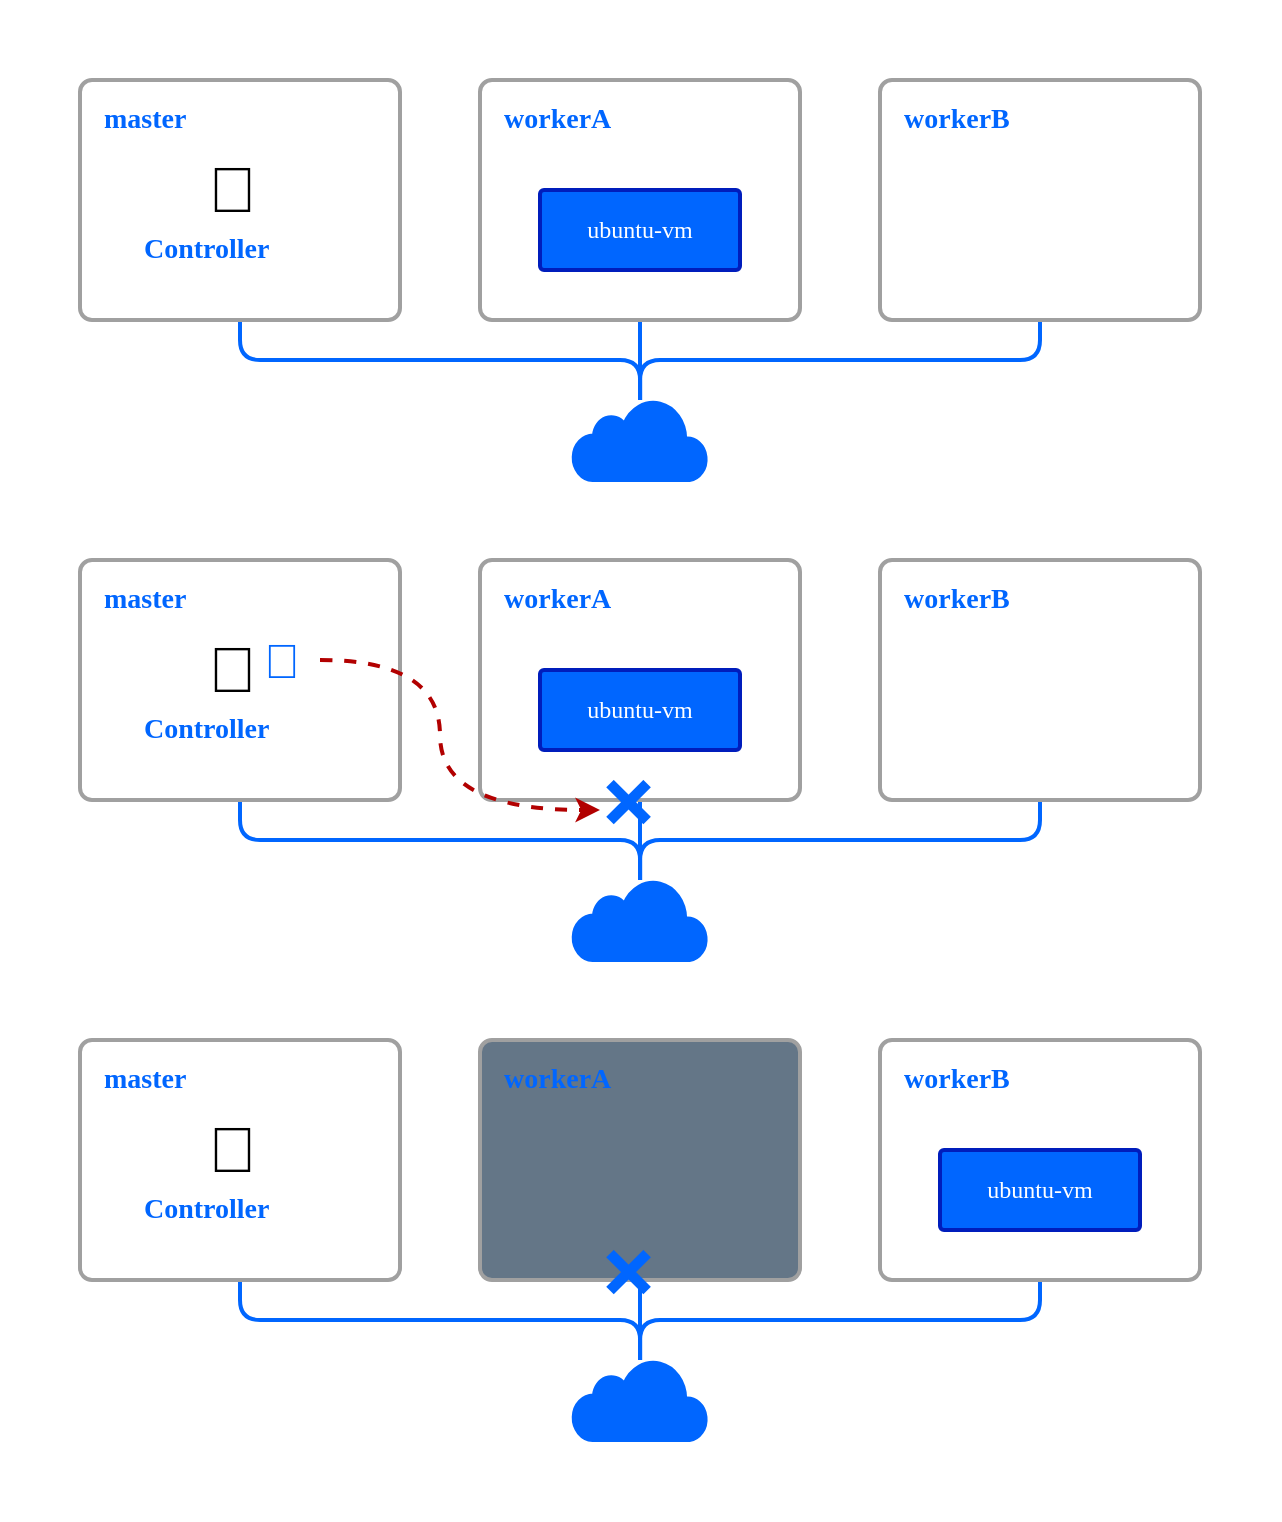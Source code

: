<mxfile>
    <diagram id="6EXt89o7fHejoy0miyVt" name="Page-1">
        <mxGraphModel dx="2581" dy="618" grid="1" gridSize="10" guides="1" tooltips="1" connect="1" arrows="1" fold="1" page="1" pageScale="1" pageWidth="850" pageHeight="1100" math="0" shadow="0">
            <root>
                <mxCell id="0"/>
                <mxCell id="1" parent="0"/>
                <mxCell id="53" value="" style="rounded=0;whiteSpace=wrap;html=1;fontFamily=JetBrains Mono;fontSource=https%3A%2F%2Ffonts.googleapis.com%2Fcss%3Ffamily%3DJetBrains%2BMono;fontSize=7;fillColor=#FFFFFF;textOpacity=10;strokeColor=none;" parent="1" vertex="1">
                    <mxGeometry y="80" width="640" height="760" as="geometry"/>
                </mxCell>
                <mxCell id="80" style="edgeStyle=none;html=1;exitX=0.5;exitY=1;exitDx=0;exitDy=0;strokeColor=#0066FF;strokeWidth=2;fontSize=32;fontColor=#0066FF;endArrow=none;endFill=0;" parent="1" source="43" target="77" edge="1">
                    <mxGeometry relative="1" as="geometry"/>
                </mxCell>
                <mxCell id="43" value="" style="rounded=1;whiteSpace=wrap;html=1;arcSize=5;strokeWidth=2;fontFamily=JetBrains Mono;fontSource=https%3A%2F%2Ffonts.googleapis.com%2Fcss%3Ffamily%3DJetBrains%2BMono;fillColor=#FFFFFF;strokeColor=#A0A0A0;" parent="1" vertex="1">
                    <mxGeometry x="240" y="120" width="160" height="120" as="geometry"/>
                </mxCell>
                <mxCell id="44" value="workerA" style="text;html=1;align=left;verticalAlign=middle;whiteSpace=wrap;rounded=0;strokeWidth=2;fontFamily=JetBrains Mono;fontSource=https%3A%2F%2Ffonts.googleapis.com%2Fcss%3Ffamily%3DJetBrains%2BMono;fontSize=14;fontStyle=1;fontColor=#0066FF;" parent="1" vertex="1">
                    <mxGeometry x="250" y="130" width="60" height="20" as="geometry"/>
                </mxCell>
                <mxCell id="81" style="edgeStyle=orthogonalEdgeStyle;html=1;exitX=0.5;exitY=1;exitDx=0;exitDy=0;strokeColor=#0066FF;strokeWidth=2;fontSize=32;fontColor=#0066FF;endArrow=none;endFill=0;" parent="1" source="47" target="77" edge="1">
                    <mxGeometry relative="1" as="geometry"/>
                </mxCell>
                <mxCell id="47" value="" style="rounded=1;whiteSpace=wrap;html=1;arcSize=5;strokeWidth=2;fontFamily=JetBrains Mono;fontSource=https%3A%2F%2Ffonts.googleapis.com%2Fcss%3Ffamily%3DJetBrains%2BMono;fillColor=#FFFFFF;strokeColor=#A0A0A0;" parent="1" vertex="1">
                    <mxGeometry x="440" y="120" width="160" height="120" as="geometry"/>
                </mxCell>
                <mxCell id="48" value="workerB" style="text;html=1;align=left;verticalAlign=middle;whiteSpace=wrap;rounded=0;strokeWidth=2;fontFamily=JetBrains Mono;fontSource=https%3A%2F%2Ffonts.googleapis.com%2Fcss%3Ffamily%3DJetBrains%2BMono;fontSize=14;fontStyle=1;fontColor=#0066FF;" parent="1" vertex="1">
                    <mxGeometry x="450" y="130" width="60" height="20" as="geometry"/>
                </mxCell>
                <mxCell id="78" style="edgeStyle=orthogonalEdgeStyle;html=1;exitX=0.5;exitY=1;exitDx=0;exitDy=0;endArrow=none;endFill=0;fillColor=#a20025;strokeColor=#0066FF;strokeWidth=2;" parent="1" source="74" target="77" edge="1">
                    <mxGeometry relative="1" as="geometry"/>
                </mxCell>
                <mxCell id="74" value="" style="rounded=1;whiteSpace=wrap;html=1;arcSize=5;strokeWidth=2;fontFamily=JetBrains Mono;fontSource=https%3A%2F%2Ffonts.googleapis.com%2Fcss%3Ffamily%3DJetBrains%2BMono;fillColor=#FFFFFF;strokeColor=#A0A0A0;" parent="1" vertex="1">
                    <mxGeometry x="40" y="120" width="160" height="120" as="geometry"/>
                </mxCell>
                <mxCell id="75" value="master" style="text;html=1;align=left;verticalAlign=middle;whiteSpace=wrap;rounded=0;strokeWidth=2;fontFamily=JetBrains Mono;fontSource=https%3A%2F%2Ffonts.googleapis.com%2Fcss%3Ffamily%3DJetBrains%2BMono;fontSize=14;fontStyle=1;fontColor=#0066FF;" parent="1" vertex="1">
                    <mxGeometry x="50" y="130" width="60" height="20" as="geometry"/>
                </mxCell>
                <mxCell id="77" value="" style="html=1;verticalLabelPosition=bottom;align=center;labelBackgroundColor=#ffffff;verticalAlign=top;strokeWidth=2;strokeColor=#0066FF;shadow=0;dashed=0;shape=mxgraph.ios7.icons.cloud;fillColor=#0066FF;" parent="1" vertex="1">
                    <mxGeometry x="286.66" y="280" width="66.67" height="40" as="geometry"/>
                </mxCell>
                <mxCell id="79" value="&lt;font style=&quot;font-size: 32px;&quot;&gt;🧠&amp;nbsp;&lt;/font&gt;" style="text;html=1;align=center;verticalAlign=middle;resizable=0;points=[];autosize=1;strokeColor=none;fillColor=none;" parent="1" vertex="1">
                    <mxGeometry x="85" y="150" width="70" height="50" as="geometry"/>
                </mxCell>
                <mxCell id="82" value="ubuntu-vm" style="rounded=1;whiteSpace=wrap;html=1;arcSize=5;strokeWidth=2;fontFamily=JetBrains Mono;fontSource=https%3A%2F%2Ffonts.googleapis.com%2Fcss%3Ffamily%3DJetBrains%2BMono;fillColor=#0066FF;fontColor=#ffffff;strokeColor=#001DBC;" parent="1" vertex="1">
                    <mxGeometry x="270" y="175" width="100" height="40" as="geometry"/>
                </mxCell>
                <mxCell id="83" value="Controller" style="text;html=1;align=left;verticalAlign=middle;whiteSpace=wrap;rounded=0;strokeWidth=2;fontFamily=JetBrains Mono;fontSource=https%3A%2F%2Ffonts.googleapis.com%2Fcss%3Ffamily%3DJetBrains%2BMono;fontSize=14;fontStyle=1;fontColor=#0066FF;" parent="1" vertex="1">
                    <mxGeometry x="70" y="195" width="60" height="20" as="geometry"/>
                </mxCell>
                <mxCell id="84" style="edgeStyle=none;html=1;exitX=0.5;exitY=1;exitDx=0;exitDy=0;strokeColor=#0066FF;strokeWidth=2;fontSize=32;fontColor=#0066FF;endArrow=none;endFill=0;" parent="1" source="85" target="93" edge="1">
                    <mxGeometry relative="1" as="geometry"/>
                </mxCell>
                <mxCell id="85" value="" style="rounded=1;whiteSpace=wrap;html=1;arcSize=5;strokeWidth=2;fontFamily=JetBrains Mono;fontSource=https%3A%2F%2Ffonts.googleapis.com%2Fcss%3Ffamily%3DJetBrains%2BMono;fillColor=#FFFFFF;strokeColor=#A0A0A0;" parent="1" vertex="1">
                    <mxGeometry x="240" y="360" width="160" height="120" as="geometry"/>
                </mxCell>
                <mxCell id="86" value="workerA" style="text;html=1;align=left;verticalAlign=middle;whiteSpace=wrap;rounded=0;strokeWidth=2;fontFamily=JetBrains Mono;fontSource=https%3A%2F%2Ffonts.googleapis.com%2Fcss%3Ffamily%3DJetBrains%2BMono;fontSize=14;fontStyle=1;fontColor=#0066FF;" parent="1" vertex="1">
                    <mxGeometry x="250" y="370" width="60" height="20" as="geometry"/>
                </mxCell>
                <mxCell id="87" style="edgeStyle=orthogonalEdgeStyle;html=1;exitX=0.5;exitY=1;exitDx=0;exitDy=0;strokeColor=#0066FF;strokeWidth=2;fontSize=32;fontColor=#0066FF;endArrow=none;endFill=0;" parent="1" source="88" target="93" edge="1">
                    <mxGeometry relative="1" as="geometry"/>
                </mxCell>
                <mxCell id="88" value="" style="rounded=1;whiteSpace=wrap;html=1;arcSize=5;strokeWidth=2;fontFamily=JetBrains Mono;fontSource=https%3A%2F%2Ffonts.googleapis.com%2Fcss%3Ffamily%3DJetBrains%2BMono;fillColor=#FFFFFF;strokeColor=#A0A0A0;" parent="1" vertex="1">
                    <mxGeometry x="440" y="360" width="160" height="120" as="geometry"/>
                </mxCell>
                <mxCell id="89" value="workerB" style="text;html=1;align=left;verticalAlign=middle;whiteSpace=wrap;rounded=0;strokeWidth=2;fontFamily=JetBrains Mono;fontSource=https%3A%2F%2Ffonts.googleapis.com%2Fcss%3Ffamily%3DJetBrains%2BMono;fontSize=14;fontStyle=1;fontColor=#0066FF;" parent="1" vertex="1">
                    <mxGeometry x="450" y="370" width="60" height="20" as="geometry"/>
                </mxCell>
                <mxCell id="90" style="edgeStyle=orthogonalEdgeStyle;html=1;exitX=0.5;exitY=1;exitDx=0;exitDy=0;endArrow=none;endFill=0;fillColor=#a20025;strokeColor=#0066FF;strokeWidth=2;" parent="1" source="91" target="93" edge="1">
                    <mxGeometry relative="1" as="geometry"/>
                </mxCell>
                <mxCell id="91" value="" style="rounded=1;whiteSpace=wrap;html=1;arcSize=5;strokeWidth=2;fontFamily=JetBrains Mono;fontSource=https%3A%2F%2Ffonts.googleapis.com%2Fcss%3Ffamily%3DJetBrains%2BMono;fillColor=#FFFFFF;strokeColor=#A0A0A0;" parent="1" vertex="1">
                    <mxGeometry x="40" y="360" width="160" height="120" as="geometry"/>
                </mxCell>
                <mxCell id="92" value="master" style="text;html=1;align=left;verticalAlign=middle;whiteSpace=wrap;rounded=0;strokeWidth=2;fontFamily=JetBrains Mono;fontSource=https%3A%2F%2Ffonts.googleapis.com%2Fcss%3Ffamily%3DJetBrains%2BMono;fontSize=14;fontStyle=1;fontColor=#0066FF;" parent="1" vertex="1">
                    <mxGeometry x="50" y="370" width="60" height="20" as="geometry"/>
                </mxCell>
                <mxCell id="93" value="" style="html=1;verticalLabelPosition=bottom;align=center;labelBackgroundColor=#ffffff;verticalAlign=top;strokeWidth=2;strokeColor=#0066FF;shadow=0;dashed=0;shape=mxgraph.ios7.icons.cloud;fillColor=#0066FF;" parent="1" vertex="1">
                    <mxGeometry x="286.66" y="520" width="66.67" height="40" as="geometry"/>
                </mxCell>
                <mxCell id="94" value="&lt;font style=&quot;font-size: 32px;&quot;&gt;🧠&amp;nbsp;&lt;/font&gt;" style="text;html=1;align=center;verticalAlign=middle;resizable=0;points=[];autosize=1;strokeColor=none;fillColor=none;" parent="1" vertex="1">
                    <mxGeometry x="85" y="390" width="70" height="50" as="geometry"/>
                </mxCell>
                <mxCell id="95" value="ubuntu-vm" style="rounded=1;whiteSpace=wrap;html=1;arcSize=5;strokeWidth=2;fontFamily=JetBrains Mono;fontSource=https%3A%2F%2Ffonts.googleapis.com%2Fcss%3Ffamily%3DJetBrains%2BMono;fillColor=#0066FF;fontColor=#ffffff;strokeColor=#001DBC;" parent="1" vertex="1">
                    <mxGeometry x="270" y="415" width="100" height="40" as="geometry"/>
                </mxCell>
                <mxCell id="96" value="Controller" style="text;html=1;align=left;verticalAlign=middle;whiteSpace=wrap;rounded=0;strokeWidth=2;fontFamily=JetBrains Mono;fontSource=https%3A%2F%2Ffonts.googleapis.com%2Fcss%3Ffamily%3DJetBrains%2BMono;fontSize=14;fontStyle=1;fontColor=#0066FF;" parent="1" vertex="1">
                    <mxGeometry x="70" y="435" width="60" height="20" as="geometry"/>
                </mxCell>
                <mxCell id="97" value="❌" style="text;whiteSpace=wrap;html=1;fontSize=32;fontColor=#0066FF;" parent="1" vertex="1">
                    <mxGeometry x="300" y="455" width="70" height="60" as="geometry"/>
                </mxCell>
                <mxCell id="116" style="edgeStyle=orthogonalEdgeStyle;html=1;entryX=0;entryY=0.5;entryDx=0;entryDy=0;dashed=1;strokeColor=#B20000;strokeWidth=2;fontSize=7;fontColor=#0066FF;endArrow=classic;endFill=1;curved=1;fillColor=#e51400;" parent="1" source="99" target="97" edge="1">
                    <mxGeometry relative="1" as="geometry">
                        <Array as="points">
                            <mxPoint x="220" y="410"/>
                            <mxPoint x="220" y="485"/>
                        </Array>
                    </mxGeometry>
                </mxCell>
                <mxCell id="99" value="👀" style="text;whiteSpace=wrap;html=1;fontSize=24;fontColor=#0066FF;" parent="1" vertex="1">
                    <mxGeometry x="130" y="390" width="30" height="40" as="geometry"/>
                </mxCell>
                <mxCell id="100" style="edgeStyle=none;html=1;exitX=0.5;exitY=1;exitDx=0;exitDy=0;strokeColor=#0066FF;strokeWidth=2;fontSize=32;fontColor=#0066FF;endArrow=none;endFill=0;" parent="1" source="101" target="109" edge="1">
                    <mxGeometry relative="1" as="geometry"/>
                </mxCell>
                <mxCell id="101" value="" style="rounded=1;whiteSpace=wrap;html=1;arcSize=5;strokeWidth=2;fontFamily=JetBrains Mono;fontSource=https%3A%2F%2Ffonts.googleapis.com%2Fcss%3Ffamily%3DJetBrains%2BMono;fillColor=#647687;fontColor=#ffffff;strokeColor=#A0A0A0;" parent="1" vertex="1">
                    <mxGeometry x="240" y="600" width="160" height="120" as="geometry"/>
                </mxCell>
                <mxCell id="102" value="workerA" style="text;html=1;align=left;verticalAlign=middle;whiteSpace=wrap;rounded=0;strokeWidth=2;fontFamily=JetBrains Mono;fontSource=https%3A%2F%2Ffonts.googleapis.com%2Fcss%3Ffamily%3DJetBrains%2BMono;fontSize=14;fontStyle=1;fontColor=#0066FF;" parent="1" vertex="1">
                    <mxGeometry x="250" y="610" width="60" height="20" as="geometry"/>
                </mxCell>
                <mxCell id="103" style="edgeStyle=orthogonalEdgeStyle;html=1;exitX=0.5;exitY=1;exitDx=0;exitDy=0;strokeColor=#0066FF;strokeWidth=2;fontSize=32;fontColor=#0066FF;endArrow=none;endFill=0;" parent="1" source="104" target="109" edge="1">
                    <mxGeometry relative="1" as="geometry"/>
                </mxCell>
                <mxCell id="104" value="" style="rounded=1;whiteSpace=wrap;html=1;arcSize=5;strokeWidth=2;fontFamily=JetBrains Mono;fontSource=https%3A%2F%2Ffonts.googleapis.com%2Fcss%3Ffamily%3DJetBrains%2BMono;fillColor=#FFFFFF;strokeColor=#A0A0A0;" parent="1" vertex="1">
                    <mxGeometry x="440" y="600" width="160" height="120" as="geometry"/>
                </mxCell>
                <mxCell id="105" value="workerB" style="text;html=1;align=left;verticalAlign=middle;whiteSpace=wrap;rounded=0;strokeWidth=2;fontFamily=JetBrains Mono;fontSource=https%3A%2F%2Ffonts.googleapis.com%2Fcss%3Ffamily%3DJetBrains%2BMono;fontSize=14;fontStyle=1;fontColor=#0066FF;" parent="1" vertex="1">
                    <mxGeometry x="450" y="610" width="60" height="20" as="geometry"/>
                </mxCell>
                <mxCell id="106" style="edgeStyle=orthogonalEdgeStyle;html=1;exitX=0.5;exitY=1;exitDx=0;exitDy=0;endArrow=none;endFill=0;fillColor=#a20025;strokeColor=#0066FF;strokeWidth=2;" parent="1" source="107" target="109" edge="1">
                    <mxGeometry relative="1" as="geometry"/>
                </mxCell>
                <mxCell id="107" value="" style="rounded=1;whiteSpace=wrap;html=1;arcSize=5;strokeWidth=2;fontFamily=JetBrains Mono;fontSource=https%3A%2F%2Ffonts.googleapis.com%2Fcss%3Ffamily%3DJetBrains%2BMono;fillColor=#FFFFFF;strokeColor=#A0A0A0;" parent="1" vertex="1">
                    <mxGeometry x="40" y="600" width="160" height="120" as="geometry"/>
                </mxCell>
                <mxCell id="108" value="master" style="text;html=1;align=left;verticalAlign=middle;whiteSpace=wrap;rounded=0;strokeWidth=2;fontFamily=JetBrains Mono;fontSource=https%3A%2F%2Ffonts.googleapis.com%2Fcss%3Ffamily%3DJetBrains%2BMono;fontSize=14;fontStyle=1;fontColor=#0066FF;" parent="1" vertex="1">
                    <mxGeometry x="50" y="610" width="60" height="20" as="geometry"/>
                </mxCell>
                <mxCell id="109" value="" style="html=1;verticalLabelPosition=bottom;align=center;labelBackgroundColor=#ffffff;verticalAlign=top;strokeWidth=2;strokeColor=#0066FF;shadow=0;dashed=0;shape=mxgraph.ios7.icons.cloud;fillColor=#0066FF;" parent="1" vertex="1">
                    <mxGeometry x="286.66" y="760" width="66.67" height="40" as="geometry"/>
                </mxCell>
                <mxCell id="110" value="&lt;font style=&quot;font-size: 32px;&quot;&gt;🧠&amp;nbsp;&lt;/font&gt;" style="text;html=1;align=center;verticalAlign=middle;resizable=0;points=[];autosize=1;strokeColor=none;fillColor=none;" parent="1" vertex="1">
                    <mxGeometry x="85" y="630" width="70" height="50" as="geometry"/>
                </mxCell>
                <mxCell id="111" value="ubuntu-vm" style="rounded=1;whiteSpace=wrap;html=1;arcSize=5;strokeWidth=2;fontFamily=JetBrains Mono;fontSource=https%3A%2F%2Ffonts.googleapis.com%2Fcss%3Ffamily%3DJetBrains%2BMono;fillColor=#0066FF;fontColor=#ffffff;strokeColor=#001DBC;" parent="1" vertex="1">
                    <mxGeometry x="470" y="655" width="100" height="40" as="geometry"/>
                </mxCell>
                <mxCell id="112" value="Controller" style="text;html=1;align=left;verticalAlign=middle;whiteSpace=wrap;rounded=0;strokeWidth=2;fontFamily=JetBrains Mono;fontSource=https%3A%2F%2Ffonts.googleapis.com%2Fcss%3Ffamily%3DJetBrains%2BMono;fontSize=14;fontStyle=1;fontColor=#0066FF;" parent="1" vertex="1">
                    <mxGeometry x="70" y="675" width="60" height="20" as="geometry"/>
                </mxCell>
                <mxCell id="115" value="❌" style="text;whiteSpace=wrap;html=1;fontSize=32;fontColor=#0066FF;" parent="1" vertex="1">
                    <mxGeometry x="300" y="690" width="70" height="60" as="geometry"/>
                </mxCell>
            </root>
        </mxGraphModel>
    </diagram>
</mxfile>

